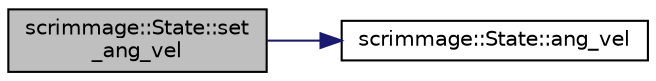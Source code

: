 digraph "scrimmage::State::set_ang_vel"
{
 // LATEX_PDF_SIZE
  edge [fontname="Helvetica",fontsize="10",labelfontname="Helvetica",labelfontsize="10"];
  node [fontname="Helvetica",fontsize="10",shape=record];
  rankdir="LR";
  Node1 [label="scrimmage::State::set\l_ang_vel",height=0.2,width=0.4,color="black", fillcolor="grey75", style="filled", fontcolor="black",tooltip=" "];
  Node1 -> Node2 [color="midnightblue",fontsize="10",style="solid",fontname="Helvetica"];
  Node2 [label="scrimmage::State::ang_vel",height=0.2,width=0.4,color="black", fillcolor="white", style="filled",URL="$classscrimmage_1_1State.html#aa7f5f71aa192150812e82c9445a68f64",tooltip=" "];
}
